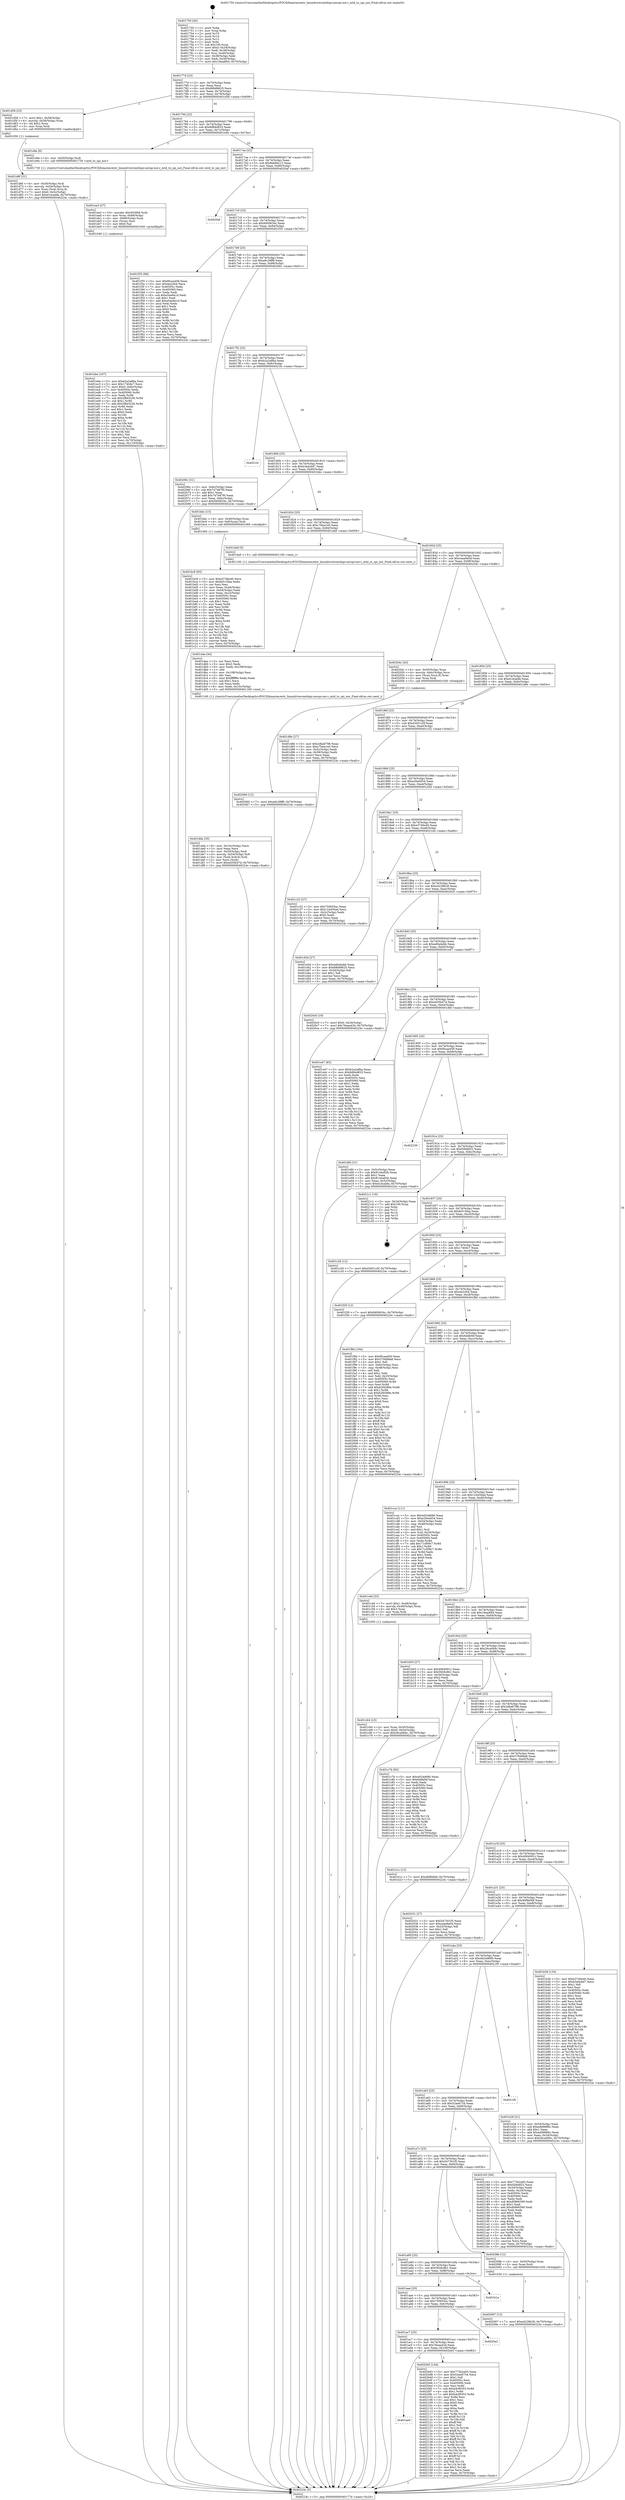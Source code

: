digraph "0x401750" {
  label = "0x401750 (/mnt/c/Users/mathe/Desktop/tcc/POCII/binaries/extr_linuxdriversmtdspi-norspi-nor.c_mtd_to_spi_nor_Final-ollvm.out::main(0))"
  labelloc = "t"
  node[shape=record]

  Entry [label="",width=0.3,height=0.3,shape=circle,fillcolor=black,style=filled]
  "0x40177d" [label="{
     0x40177d [23]\l
     | [instrs]\l
     &nbsp;&nbsp;0x40177d \<+3\>: mov -0x70(%rbp),%eax\l
     &nbsp;&nbsp;0x401780 \<+2\>: mov %eax,%ecx\l
     &nbsp;&nbsp;0x401782 \<+6\>: sub $0x89b88625,%ecx\l
     &nbsp;&nbsp;0x401788 \<+3\>: mov %eax,-0x74(%rbp)\l
     &nbsp;&nbsp;0x40178b \<+3\>: mov %ecx,-0x78(%rbp)\l
     &nbsp;&nbsp;0x40178e \<+6\>: je 0000000000401d58 \<main+0x608\>\l
  }"]
  "0x401d58" [label="{
     0x401d58 [23]\l
     | [instrs]\l
     &nbsp;&nbsp;0x401d58 \<+7\>: movl $0x1,-0x58(%rbp)\l
     &nbsp;&nbsp;0x401d5f \<+4\>: movslq -0x58(%rbp),%rax\l
     &nbsp;&nbsp;0x401d63 \<+4\>: shl $0x2,%rax\l
     &nbsp;&nbsp;0x401d67 \<+3\>: mov %rax,%rdi\l
     &nbsp;&nbsp;0x401d6a \<+5\>: call 0000000000401050 \<malloc@plt\>\l
     | [calls]\l
     &nbsp;&nbsp;0x401050 \{1\} (unknown)\l
  }"]
  "0x401794" [label="{
     0x401794 [22]\l
     | [instrs]\l
     &nbsp;&nbsp;0x401794 \<+5\>: jmp 0000000000401799 \<main+0x49\>\l
     &nbsp;&nbsp;0x401799 \<+3\>: mov -0x74(%rbp),%eax\l
     &nbsp;&nbsp;0x40179c \<+5\>: sub $0x8d84d833,%eax\l
     &nbsp;&nbsp;0x4017a1 \<+3\>: mov %eax,-0x7c(%rbp)\l
     &nbsp;&nbsp;0x4017a4 \<+6\>: je 0000000000401e9a \<main+0x74a\>\l
  }"]
  Exit [label="",width=0.3,height=0.3,shape=circle,fillcolor=black,style=filled,peripheries=2]
  "0x401e9a" [label="{
     0x401e9a [9]\l
     | [instrs]\l
     &nbsp;&nbsp;0x401e9a \<+4\>: mov -0x50(%rbp),%rdi\l
     &nbsp;&nbsp;0x401e9e \<+5\>: call 0000000000401730 \<mtd_to_spi_nor\>\l
     | [calls]\l
     &nbsp;&nbsp;0x401730 \{1\} (/mnt/c/Users/mathe/Desktop/tcc/POCII/binaries/extr_linuxdriversmtdspi-norspi-nor.c_mtd_to_spi_nor_Final-ollvm.out::mtd_to_spi_nor)\l
  }"]
  "0x4017aa" [label="{
     0x4017aa [22]\l
     | [instrs]\l
     &nbsp;&nbsp;0x4017aa \<+5\>: jmp 00000000004017af \<main+0x5f\>\l
     &nbsp;&nbsp;0x4017af \<+3\>: mov -0x74(%rbp),%eax\l
     &nbsp;&nbsp;0x4017b2 \<+5\>: sub $0x8eb8dc13,%eax\l
     &nbsp;&nbsp;0x4017b7 \<+3\>: mov %eax,-0x80(%rbp)\l
     &nbsp;&nbsp;0x4017ba \<+6\>: je 00000000004020af \<main+0x95f\>\l
  }"]
  "0x401ae0" [label="{
     0x401ae0\l
  }", style=dashed]
  "0x4020af" [label="{
     0x4020af\l
  }", style=dashed]
  "0x4017c0" [label="{
     0x4017c0 [25]\l
     | [instrs]\l
     &nbsp;&nbsp;0x4017c0 \<+5\>: jmp 00000000004017c5 \<main+0x75\>\l
     &nbsp;&nbsp;0x4017c5 \<+3\>: mov -0x74(%rbp),%eax\l
     &nbsp;&nbsp;0x4017c8 \<+5\>: sub $0x9400634c,%eax\l
     &nbsp;&nbsp;0x4017cd \<+6\>: mov %eax,-0x84(%rbp)\l
     &nbsp;&nbsp;0x4017d3 \<+6\>: je 0000000000401f35 \<main+0x7e5\>\l
  }"]
  "0x4020d3" [label="{
     0x4020d3 [144]\l
     | [instrs]\l
     &nbsp;&nbsp;0x4020d3 \<+5\>: mov $0x773b2a93,%eax\l
     &nbsp;&nbsp;0x4020d8 \<+5\>: mov $0x52ae6734,%ecx\l
     &nbsp;&nbsp;0x4020dd \<+2\>: mov $0x1,%dl\l
     &nbsp;&nbsp;0x4020df \<+7\>: mov 0x40505c,%esi\l
     &nbsp;&nbsp;0x4020e6 \<+7\>: mov 0x405060,%edi\l
     &nbsp;&nbsp;0x4020ed \<+3\>: mov %esi,%r8d\l
     &nbsp;&nbsp;0x4020f0 \<+7\>: sub $0xb4cf9303,%r8d\l
     &nbsp;&nbsp;0x4020f7 \<+4\>: sub $0x1,%r8d\l
     &nbsp;&nbsp;0x4020fb \<+7\>: add $0xb4cf9303,%r8d\l
     &nbsp;&nbsp;0x402102 \<+4\>: imul %r8d,%esi\l
     &nbsp;&nbsp;0x402106 \<+3\>: and $0x1,%esi\l
     &nbsp;&nbsp;0x402109 \<+3\>: cmp $0x0,%esi\l
     &nbsp;&nbsp;0x40210c \<+4\>: sete %r9b\l
     &nbsp;&nbsp;0x402110 \<+3\>: cmp $0xa,%edi\l
     &nbsp;&nbsp;0x402113 \<+4\>: setl %r10b\l
     &nbsp;&nbsp;0x402117 \<+3\>: mov %r9b,%r11b\l
     &nbsp;&nbsp;0x40211a \<+4\>: xor $0xff,%r11b\l
     &nbsp;&nbsp;0x40211e \<+3\>: mov %r10b,%bl\l
     &nbsp;&nbsp;0x402121 \<+3\>: xor $0xff,%bl\l
     &nbsp;&nbsp;0x402124 \<+3\>: xor $0x1,%dl\l
     &nbsp;&nbsp;0x402127 \<+3\>: mov %r11b,%r14b\l
     &nbsp;&nbsp;0x40212a \<+4\>: and $0xff,%r14b\l
     &nbsp;&nbsp;0x40212e \<+3\>: and %dl,%r9b\l
     &nbsp;&nbsp;0x402131 \<+3\>: mov %bl,%r15b\l
     &nbsp;&nbsp;0x402134 \<+4\>: and $0xff,%r15b\l
     &nbsp;&nbsp;0x402138 \<+3\>: and %dl,%r10b\l
     &nbsp;&nbsp;0x40213b \<+3\>: or %r9b,%r14b\l
     &nbsp;&nbsp;0x40213e \<+3\>: or %r10b,%r15b\l
     &nbsp;&nbsp;0x402141 \<+3\>: xor %r15b,%r14b\l
     &nbsp;&nbsp;0x402144 \<+3\>: or %bl,%r11b\l
     &nbsp;&nbsp;0x402147 \<+4\>: xor $0xff,%r11b\l
     &nbsp;&nbsp;0x40214b \<+3\>: or $0x1,%dl\l
     &nbsp;&nbsp;0x40214e \<+3\>: and %dl,%r11b\l
     &nbsp;&nbsp;0x402151 \<+3\>: or %r11b,%r14b\l
     &nbsp;&nbsp;0x402154 \<+4\>: test $0x1,%r14b\l
     &nbsp;&nbsp;0x402158 \<+3\>: cmovne %ecx,%eax\l
     &nbsp;&nbsp;0x40215b \<+3\>: mov %eax,-0x70(%rbp)\l
     &nbsp;&nbsp;0x40215e \<+5\>: jmp 000000000040224c \<main+0xafc\>\l
  }"]
  "0x401f35" [label="{
     0x401f35 [88]\l
     | [instrs]\l
     &nbsp;&nbsp;0x401f35 \<+5\>: mov $0xf0caa459,%eax\l
     &nbsp;&nbsp;0x401f3a \<+5\>: mov $0x4e2cfcb,%ecx\l
     &nbsp;&nbsp;0x401f3f \<+7\>: mov 0x40505c,%edx\l
     &nbsp;&nbsp;0x401f46 \<+7\>: mov 0x405060,%esi\l
     &nbsp;&nbsp;0x401f4d \<+2\>: mov %edx,%edi\l
     &nbsp;&nbsp;0x401f4f \<+6\>: sub $0xe5ae9a1d,%edi\l
     &nbsp;&nbsp;0x401f55 \<+3\>: sub $0x1,%edi\l
     &nbsp;&nbsp;0x401f58 \<+6\>: add $0xe5ae9a1d,%edi\l
     &nbsp;&nbsp;0x401f5e \<+3\>: imul %edi,%edx\l
     &nbsp;&nbsp;0x401f61 \<+3\>: and $0x1,%edx\l
     &nbsp;&nbsp;0x401f64 \<+3\>: cmp $0x0,%edx\l
     &nbsp;&nbsp;0x401f67 \<+4\>: sete %r8b\l
     &nbsp;&nbsp;0x401f6b \<+3\>: cmp $0xa,%esi\l
     &nbsp;&nbsp;0x401f6e \<+4\>: setl %r9b\l
     &nbsp;&nbsp;0x401f72 \<+3\>: mov %r8b,%r10b\l
     &nbsp;&nbsp;0x401f75 \<+3\>: and %r9b,%r10b\l
     &nbsp;&nbsp;0x401f78 \<+3\>: xor %r9b,%r8b\l
     &nbsp;&nbsp;0x401f7b \<+3\>: or %r8b,%r10b\l
     &nbsp;&nbsp;0x401f7e \<+4\>: test $0x1,%r10b\l
     &nbsp;&nbsp;0x401f82 \<+3\>: cmovne %ecx,%eax\l
     &nbsp;&nbsp;0x401f85 \<+3\>: mov %eax,-0x70(%rbp)\l
     &nbsp;&nbsp;0x401f88 \<+5\>: jmp 000000000040224c \<main+0xafc\>\l
  }"]
  "0x4017d9" [label="{
     0x4017d9 [25]\l
     | [instrs]\l
     &nbsp;&nbsp;0x4017d9 \<+5\>: jmp 00000000004017de \<main+0x8e\>\l
     &nbsp;&nbsp;0x4017de \<+3\>: mov -0x74(%rbp),%eax\l
     &nbsp;&nbsp;0x4017e1 \<+5\>: sub $0xa9c28ff9,%eax\l
     &nbsp;&nbsp;0x4017e6 \<+6\>: mov %eax,-0x88(%rbp)\l
     &nbsp;&nbsp;0x4017ec \<+6\>: je 000000000040206c \<main+0x91c\>\l
  }"]
  "0x401ac7" [label="{
     0x401ac7 [25]\l
     | [instrs]\l
     &nbsp;&nbsp;0x401ac7 \<+5\>: jmp 0000000000401acc \<main+0x37c\>\l
     &nbsp;&nbsp;0x401acc \<+3\>: mov -0x74(%rbp),%eax\l
     &nbsp;&nbsp;0x401acf \<+5\>: sub $0x76aaa434,%eax\l
     &nbsp;&nbsp;0x401ad4 \<+6\>: mov %eax,-0x100(%rbp)\l
     &nbsp;&nbsp;0x401ada \<+6\>: je 00000000004020d3 \<main+0x983\>\l
  }"]
  "0x40206c" [label="{
     0x40206c [31]\l
     | [instrs]\l
     &nbsp;&nbsp;0x40206c \<+3\>: mov -0x6c(%rbp),%eax\l
     &nbsp;&nbsp;0x40206f \<+5\>: sub $0x747487f0,%eax\l
     &nbsp;&nbsp;0x402074 \<+3\>: add $0x1,%eax\l
     &nbsp;&nbsp;0x402077 \<+5\>: add $0x747487f0,%eax\l
     &nbsp;&nbsp;0x40207c \<+3\>: mov %eax,-0x6c(%rbp)\l
     &nbsp;&nbsp;0x40207f \<+7\>: movl $0x9400634c,-0x70(%rbp)\l
     &nbsp;&nbsp;0x402086 \<+5\>: jmp 000000000040224c \<main+0xafc\>\l
  }"]
  "0x4017f2" [label="{
     0x4017f2 [25]\l
     | [instrs]\l
     &nbsp;&nbsp;0x4017f2 \<+5\>: jmp 00000000004017f7 \<main+0xa7\>\l
     &nbsp;&nbsp;0x4017f7 \<+3\>: mov -0x74(%rbp),%eax\l
     &nbsp;&nbsp;0x4017fa \<+5\>: sub $0xb2a2a8ba,%eax\l
     &nbsp;&nbsp;0x4017ff \<+6\>: mov %eax,-0x8c(%rbp)\l
     &nbsp;&nbsp;0x401805 \<+6\>: je 00000000004021fc \<main+0xaac\>\l
  }"]
  "0x4020a3" [label="{
     0x4020a3\l
  }", style=dashed]
  "0x4021fc" [label="{
     0x4021fc\l
  }", style=dashed]
  "0x40180b" [label="{
     0x40180b [25]\l
     | [instrs]\l
     &nbsp;&nbsp;0x40180b \<+5\>: jmp 0000000000401810 \<main+0xc0\>\l
     &nbsp;&nbsp;0x401810 \<+3\>: mov -0x74(%rbp),%eax\l
     &nbsp;&nbsp;0x401813 \<+5\>: sub $0xb3adcbd7,%eax\l
     &nbsp;&nbsp;0x401818 \<+6\>: mov %eax,-0x90(%rbp)\l
     &nbsp;&nbsp;0x40181e \<+6\>: je 0000000000401bbc \<main+0x46c\>\l
  }"]
  "0x401aae" [label="{
     0x401aae [25]\l
     | [instrs]\l
     &nbsp;&nbsp;0x401aae \<+5\>: jmp 0000000000401ab3 \<main+0x363\>\l
     &nbsp;&nbsp;0x401ab3 \<+3\>: mov -0x74(%rbp),%eax\l
     &nbsp;&nbsp;0x401ab6 \<+5\>: sub $0x750655ac,%eax\l
     &nbsp;&nbsp;0x401abb \<+6\>: mov %eax,-0xfc(%rbp)\l
     &nbsp;&nbsp;0x401ac1 \<+6\>: je 00000000004020a3 \<main+0x953\>\l
  }"]
  "0x401bbc" [label="{
     0x401bbc [13]\l
     | [instrs]\l
     &nbsp;&nbsp;0x401bbc \<+4\>: mov -0x40(%rbp),%rax\l
     &nbsp;&nbsp;0x401bc0 \<+4\>: mov 0x8(%rax),%rdi\l
     &nbsp;&nbsp;0x401bc4 \<+5\>: call 0000000000401060 \<atoi@plt\>\l
     | [calls]\l
     &nbsp;&nbsp;0x401060 \{1\} (unknown)\l
  }"]
  "0x401824" [label="{
     0x401824 [25]\l
     | [instrs]\l
     &nbsp;&nbsp;0x401824 \<+5\>: jmp 0000000000401829 \<main+0xd9\>\l
     &nbsp;&nbsp;0x401829 \<+3\>: mov -0x74(%rbp),%eax\l
     &nbsp;&nbsp;0x40182c \<+5\>: sub $0xc7bba1e0,%eax\l
     &nbsp;&nbsp;0x401831 \<+6\>: mov %eax,-0x94(%rbp)\l
     &nbsp;&nbsp;0x401837 \<+6\>: je 0000000000401da9 \<main+0x659\>\l
  }"]
  "0x401b1e" [label="{
     0x401b1e\l
  }", style=dashed]
  "0x401da9" [label="{
     0x401da9 [5]\l
     | [instrs]\l
     &nbsp;&nbsp;0x401da9 \<+5\>: call 0000000000401160 \<next_i\>\l
     | [calls]\l
     &nbsp;&nbsp;0x401160 \{1\} (/mnt/c/Users/mathe/Desktop/tcc/POCII/binaries/extr_linuxdriversmtdspi-norspi-nor.c_mtd_to_spi_nor_Final-ollvm.out::next_i)\l
  }"]
  "0x40183d" [label="{
     0x40183d [25]\l
     | [instrs]\l
     &nbsp;&nbsp;0x40183d \<+5\>: jmp 0000000000401842 \<main+0xf2\>\l
     &nbsp;&nbsp;0x401842 \<+3\>: mov -0x74(%rbp),%eax\l
     &nbsp;&nbsp;0x401845 \<+5\>: sub $0xceaa9a0d,%eax\l
     &nbsp;&nbsp;0x40184a \<+6\>: mov %eax,-0x98(%rbp)\l
     &nbsp;&nbsp;0x401850 \<+6\>: je 000000000040204c \<main+0x8fc\>\l
  }"]
  "0x402097" [label="{
     0x402097 [12]\l
     | [instrs]\l
     &nbsp;&nbsp;0x402097 \<+7\>: movl $0xe4228b28,-0x70(%rbp)\l
     &nbsp;&nbsp;0x40209e \<+5\>: jmp 000000000040224c \<main+0xafc\>\l
  }"]
  "0x40204c" [label="{
     0x40204c [20]\l
     | [instrs]\l
     &nbsp;&nbsp;0x40204c \<+4\>: mov -0x50(%rbp),%rax\l
     &nbsp;&nbsp;0x402050 \<+4\>: movslq -0x6c(%rbp),%rcx\l
     &nbsp;&nbsp;0x402054 \<+4\>: mov (%rax,%rcx,8),%rax\l
     &nbsp;&nbsp;0x402058 \<+3\>: mov %rax,%rdi\l
     &nbsp;&nbsp;0x40205b \<+5\>: call 0000000000401030 \<free@plt\>\l
     | [calls]\l
     &nbsp;&nbsp;0x401030 \{1\} (unknown)\l
  }"]
  "0x401856" [label="{
     0x401856 [25]\l
     | [instrs]\l
     &nbsp;&nbsp;0x401856 \<+5\>: jmp 000000000040185b \<main+0x10b\>\l
     &nbsp;&nbsp;0x40185b \<+3\>: mov -0x74(%rbp),%eax\l
     &nbsp;&nbsp;0x40185e \<+5\>: sub $0xd1dcabfa,%eax\l
     &nbsp;&nbsp;0x401863 \<+6\>: mov %eax,-0x9c(%rbp)\l
     &nbsp;&nbsp;0x401869 \<+6\>: je 0000000000401d8e \<main+0x63e\>\l
  }"]
  "0x401a95" [label="{
     0x401a95 [25]\l
     | [instrs]\l
     &nbsp;&nbsp;0x401a95 \<+5\>: jmp 0000000000401a9a \<main+0x34a\>\l
     &nbsp;&nbsp;0x401a9a \<+3\>: mov -0x74(%rbp),%eax\l
     &nbsp;&nbsp;0x401a9d \<+5\>: sub $0x5928c8b1,%eax\l
     &nbsp;&nbsp;0x401aa2 \<+6\>: mov %eax,-0xf8(%rbp)\l
     &nbsp;&nbsp;0x401aa8 \<+6\>: je 0000000000401b1e \<main+0x3ce\>\l
  }"]
  "0x401d8e" [label="{
     0x401d8e [27]\l
     | [instrs]\l
     &nbsp;&nbsp;0x401d8e \<+5\>: mov $0x2dba6786,%eax\l
     &nbsp;&nbsp;0x401d93 \<+5\>: mov $0xc7bba1e0,%ecx\l
     &nbsp;&nbsp;0x401d98 \<+3\>: mov -0x5c(%rbp),%edx\l
     &nbsp;&nbsp;0x401d9b \<+3\>: cmp -0x58(%rbp),%edx\l
     &nbsp;&nbsp;0x401d9e \<+3\>: cmovl %ecx,%eax\l
     &nbsp;&nbsp;0x401da1 \<+3\>: mov %eax,-0x70(%rbp)\l
     &nbsp;&nbsp;0x401da4 \<+5\>: jmp 000000000040224c \<main+0xafc\>\l
  }"]
  "0x40186f" [label="{
     0x40186f [25]\l
     | [instrs]\l
     &nbsp;&nbsp;0x40186f \<+5\>: jmp 0000000000401874 \<main+0x124\>\l
     &nbsp;&nbsp;0x401874 \<+3\>: mov -0x74(%rbp),%eax\l
     &nbsp;&nbsp;0x401877 \<+5\>: sub $0xd3d51c5f,%eax\l
     &nbsp;&nbsp;0x40187c \<+6\>: mov %eax,-0xa0(%rbp)\l
     &nbsp;&nbsp;0x401882 \<+6\>: je 0000000000401c32 \<main+0x4e2\>\l
  }"]
  "0x40208b" [label="{
     0x40208b [12]\l
     | [instrs]\l
     &nbsp;&nbsp;0x40208b \<+4\>: mov -0x50(%rbp),%rax\l
     &nbsp;&nbsp;0x40208f \<+3\>: mov %rax,%rdi\l
     &nbsp;&nbsp;0x402092 \<+5\>: call 0000000000401030 \<free@plt\>\l
     | [calls]\l
     &nbsp;&nbsp;0x401030 \{1\} (unknown)\l
  }"]
  "0x401c32" [label="{
     0x401c32 [27]\l
     | [instrs]\l
     &nbsp;&nbsp;0x401c32 \<+5\>: mov $0x750655ac,%eax\l
     &nbsp;&nbsp;0x401c37 \<+5\>: mov $0x124450ad,%ecx\l
     &nbsp;&nbsp;0x401c3c \<+3\>: mov -0x2c(%rbp),%edx\l
     &nbsp;&nbsp;0x401c3f \<+3\>: cmp $0x0,%edx\l
     &nbsp;&nbsp;0x401c42 \<+3\>: cmove %ecx,%eax\l
     &nbsp;&nbsp;0x401c45 \<+3\>: mov %eax,-0x70(%rbp)\l
     &nbsp;&nbsp;0x401c48 \<+5\>: jmp 000000000040224c \<main+0xafc\>\l
  }"]
  "0x401888" [label="{
     0x401888 [25]\l
     | [instrs]\l
     &nbsp;&nbsp;0x401888 \<+5\>: jmp 000000000040188d \<main+0x13d\>\l
     &nbsp;&nbsp;0x40188d \<+3\>: mov -0x74(%rbp),%eax\l
     &nbsp;&nbsp;0x401890 \<+5\>: sub $0xe26ed454,%eax\l
     &nbsp;&nbsp;0x401895 \<+6\>: mov %eax,-0xa4(%rbp)\l
     &nbsp;&nbsp;0x40189b \<+6\>: je 0000000000401d3d \<main+0x5ed\>\l
  }"]
  "0x401a7c" [label="{
     0x401a7c [25]\l
     | [instrs]\l
     &nbsp;&nbsp;0x401a7c \<+5\>: jmp 0000000000401a81 \<main+0x331\>\l
     &nbsp;&nbsp;0x401a81 \<+3\>: mov -0x74(%rbp),%eax\l
     &nbsp;&nbsp;0x401a84 \<+5\>: sub $0x547301f5,%eax\l
     &nbsp;&nbsp;0x401a89 \<+6\>: mov %eax,-0xf4(%rbp)\l
     &nbsp;&nbsp;0x401a8f \<+6\>: je 000000000040208b \<main+0x93b\>\l
  }"]
  "0x401d3d" [label="{
     0x401d3d [27]\l
     | [instrs]\l
     &nbsp;&nbsp;0x401d3d \<+5\>: mov $0xed0a4ebb,%eax\l
     &nbsp;&nbsp;0x401d42 \<+5\>: mov $0x89b88625,%ecx\l
     &nbsp;&nbsp;0x401d47 \<+3\>: mov -0x26(%rbp),%dl\l
     &nbsp;&nbsp;0x401d4a \<+3\>: test $0x1,%dl\l
     &nbsp;&nbsp;0x401d4d \<+3\>: cmovne %ecx,%eax\l
     &nbsp;&nbsp;0x401d50 \<+3\>: mov %eax,-0x70(%rbp)\l
     &nbsp;&nbsp;0x401d53 \<+5\>: jmp 000000000040224c \<main+0xafc\>\l
  }"]
  "0x4018a1" [label="{
     0x4018a1 [25]\l
     | [instrs]\l
     &nbsp;&nbsp;0x4018a1 \<+5\>: jmp 00000000004018a6 \<main+0x156\>\l
     &nbsp;&nbsp;0x4018a6 \<+3\>: mov -0x74(%rbp),%eax\l
     &nbsp;&nbsp;0x4018a9 \<+5\>: sub $0xe3746e40,%eax\l
     &nbsp;&nbsp;0x4018ae \<+6\>: mov %eax,-0xa8(%rbp)\l
     &nbsp;&nbsp;0x4018b4 \<+6\>: je 00000000004021d4 \<main+0xa84\>\l
  }"]
  "0x402163" [label="{
     0x402163 [94]\l
     | [instrs]\l
     &nbsp;&nbsp;0x402163 \<+5\>: mov $0x773b2a93,%eax\l
     &nbsp;&nbsp;0x402168 \<+5\>: mov $0xf2fdd822,%ecx\l
     &nbsp;&nbsp;0x40216d \<+3\>: mov -0x34(%rbp),%edx\l
     &nbsp;&nbsp;0x402170 \<+3\>: mov %edx,-0x24(%rbp)\l
     &nbsp;&nbsp;0x402173 \<+7\>: mov 0x40505c,%edx\l
     &nbsp;&nbsp;0x40217a \<+7\>: mov 0x405060,%esi\l
     &nbsp;&nbsp;0x402181 \<+2\>: mov %edx,%edi\l
     &nbsp;&nbsp;0x402183 \<+6\>: sub $0xd0866399,%edi\l
     &nbsp;&nbsp;0x402189 \<+3\>: sub $0x1,%edi\l
     &nbsp;&nbsp;0x40218c \<+6\>: add $0xd0866399,%edi\l
     &nbsp;&nbsp;0x402192 \<+3\>: imul %edi,%edx\l
     &nbsp;&nbsp;0x402195 \<+3\>: and $0x1,%edx\l
     &nbsp;&nbsp;0x402198 \<+3\>: cmp $0x0,%edx\l
     &nbsp;&nbsp;0x40219b \<+4\>: sete %r8b\l
     &nbsp;&nbsp;0x40219f \<+3\>: cmp $0xa,%esi\l
     &nbsp;&nbsp;0x4021a2 \<+4\>: setl %r9b\l
     &nbsp;&nbsp;0x4021a6 \<+3\>: mov %r8b,%r10b\l
     &nbsp;&nbsp;0x4021a9 \<+3\>: and %r9b,%r10b\l
     &nbsp;&nbsp;0x4021ac \<+3\>: xor %r9b,%r8b\l
     &nbsp;&nbsp;0x4021af \<+3\>: or %r8b,%r10b\l
     &nbsp;&nbsp;0x4021b2 \<+4\>: test $0x1,%r10b\l
     &nbsp;&nbsp;0x4021b6 \<+3\>: cmovne %ecx,%eax\l
     &nbsp;&nbsp;0x4021b9 \<+3\>: mov %eax,-0x70(%rbp)\l
     &nbsp;&nbsp;0x4021bc \<+5\>: jmp 000000000040224c \<main+0xafc\>\l
  }"]
  "0x4021d4" [label="{
     0x4021d4\l
  }", style=dashed]
  "0x4018ba" [label="{
     0x4018ba [25]\l
     | [instrs]\l
     &nbsp;&nbsp;0x4018ba \<+5\>: jmp 00000000004018bf \<main+0x16f\>\l
     &nbsp;&nbsp;0x4018bf \<+3\>: mov -0x74(%rbp),%eax\l
     &nbsp;&nbsp;0x4018c2 \<+5\>: sub $0xe4228b28,%eax\l
     &nbsp;&nbsp;0x4018c7 \<+6\>: mov %eax,-0xac(%rbp)\l
     &nbsp;&nbsp;0x4018cd \<+6\>: je 00000000004020c0 \<main+0x970\>\l
  }"]
  "0x401a63" [label="{
     0x401a63 [25]\l
     | [instrs]\l
     &nbsp;&nbsp;0x401a63 \<+5\>: jmp 0000000000401a68 \<main+0x318\>\l
     &nbsp;&nbsp;0x401a68 \<+3\>: mov -0x74(%rbp),%eax\l
     &nbsp;&nbsp;0x401a6b \<+5\>: sub $0x52ae6734,%eax\l
     &nbsp;&nbsp;0x401a70 \<+6\>: mov %eax,-0xf0(%rbp)\l
     &nbsp;&nbsp;0x401a76 \<+6\>: je 0000000000402163 \<main+0xa13\>\l
  }"]
  "0x4020c0" [label="{
     0x4020c0 [19]\l
     | [instrs]\l
     &nbsp;&nbsp;0x4020c0 \<+7\>: movl $0x0,-0x34(%rbp)\l
     &nbsp;&nbsp;0x4020c7 \<+7\>: movl $0x76aaa434,-0x70(%rbp)\l
     &nbsp;&nbsp;0x4020ce \<+5\>: jmp 000000000040224c \<main+0xafc\>\l
  }"]
  "0x4018d3" [label="{
     0x4018d3 [25]\l
     | [instrs]\l
     &nbsp;&nbsp;0x4018d3 \<+5\>: jmp 00000000004018d8 \<main+0x188\>\l
     &nbsp;&nbsp;0x4018d8 \<+3\>: mov -0x74(%rbp),%eax\l
     &nbsp;&nbsp;0x4018db \<+5\>: sub $0xed0a4ebb,%eax\l
     &nbsp;&nbsp;0x4018e0 \<+6\>: mov %eax,-0xb0(%rbp)\l
     &nbsp;&nbsp;0x4018e6 \<+6\>: je 0000000000401e47 \<main+0x6f7\>\l
  }"]
  "0x4021f0" [label="{
     0x4021f0\l
  }", style=dashed]
  "0x401e47" [label="{
     0x401e47 [83]\l
     | [instrs]\l
     &nbsp;&nbsp;0x401e47 \<+5\>: mov $0xb2a2a8ba,%eax\l
     &nbsp;&nbsp;0x401e4c \<+5\>: mov $0x8d84d833,%ecx\l
     &nbsp;&nbsp;0x401e51 \<+2\>: xor %edx,%edx\l
     &nbsp;&nbsp;0x401e53 \<+7\>: mov 0x40505c,%esi\l
     &nbsp;&nbsp;0x401e5a \<+7\>: mov 0x405060,%edi\l
     &nbsp;&nbsp;0x401e61 \<+3\>: sub $0x1,%edx\l
     &nbsp;&nbsp;0x401e64 \<+3\>: mov %esi,%r8d\l
     &nbsp;&nbsp;0x401e67 \<+3\>: add %edx,%r8d\l
     &nbsp;&nbsp;0x401e6a \<+4\>: imul %r8d,%esi\l
     &nbsp;&nbsp;0x401e6e \<+3\>: and $0x1,%esi\l
     &nbsp;&nbsp;0x401e71 \<+3\>: cmp $0x0,%esi\l
     &nbsp;&nbsp;0x401e74 \<+4\>: sete %r9b\l
     &nbsp;&nbsp;0x401e78 \<+3\>: cmp $0xa,%edi\l
     &nbsp;&nbsp;0x401e7b \<+4\>: setl %r10b\l
     &nbsp;&nbsp;0x401e7f \<+3\>: mov %r9b,%r11b\l
     &nbsp;&nbsp;0x401e82 \<+3\>: and %r10b,%r11b\l
     &nbsp;&nbsp;0x401e85 \<+3\>: xor %r10b,%r9b\l
     &nbsp;&nbsp;0x401e88 \<+3\>: or %r9b,%r11b\l
     &nbsp;&nbsp;0x401e8b \<+4\>: test $0x1,%r11b\l
     &nbsp;&nbsp;0x401e8f \<+3\>: cmovne %ecx,%eax\l
     &nbsp;&nbsp;0x401e92 \<+3\>: mov %eax,-0x70(%rbp)\l
     &nbsp;&nbsp;0x401e95 \<+5\>: jmp 000000000040224c \<main+0xafc\>\l
  }"]
  "0x4018ec" [label="{
     0x4018ec [25]\l
     | [instrs]\l
     &nbsp;&nbsp;0x4018ec \<+5\>: jmp 00000000004018f1 \<main+0x1a1\>\l
     &nbsp;&nbsp;0x4018f1 \<+3\>: mov -0x74(%rbp),%eax\l
     &nbsp;&nbsp;0x4018f4 \<+5\>: sub $0xed35b47d,%eax\l
     &nbsp;&nbsp;0x4018f9 \<+6\>: mov %eax,-0xb4(%rbp)\l
     &nbsp;&nbsp;0x4018ff \<+6\>: je 0000000000401dfd \<main+0x6ad\>\l
  }"]
  "0x402060" [label="{
     0x402060 [12]\l
     | [instrs]\l
     &nbsp;&nbsp;0x402060 \<+7\>: movl $0xa9c28ff9,-0x70(%rbp)\l
     &nbsp;&nbsp;0x402067 \<+5\>: jmp 000000000040224c \<main+0xafc\>\l
  }"]
  "0x401dfd" [label="{
     0x401dfd [31]\l
     | [instrs]\l
     &nbsp;&nbsp;0x401dfd \<+3\>: mov -0x5c(%rbp),%eax\l
     &nbsp;&nbsp;0x401e00 \<+5\>: sub $0x8144a92b,%eax\l
     &nbsp;&nbsp;0x401e05 \<+3\>: add $0x1,%eax\l
     &nbsp;&nbsp;0x401e08 \<+5\>: add $0x8144a92b,%eax\l
     &nbsp;&nbsp;0x401e0d \<+3\>: mov %eax,-0x5c(%rbp)\l
     &nbsp;&nbsp;0x401e10 \<+7\>: movl $0xd1dcabfa,-0x70(%rbp)\l
     &nbsp;&nbsp;0x401e17 \<+5\>: jmp 000000000040224c \<main+0xafc\>\l
  }"]
  "0x401905" [label="{
     0x401905 [25]\l
     | [instrs]\l
     &nbsp;&nbsp;0x401905 \<+5\>: jmp 000000000040190a \<main+0x1ba\>\l
     &nbsp;&nbsp;0x40190a \<+3\>: mov -0x74(%rbp),%eax\l
     &nbsp;&nbsp;0x40190d \<+5\>: sub $0xf0caa459,%eax\l
     &nbsp;&nbsp;0x401912 \<+6\>: mov %eax,-0xb8(%rbp)\l
     &nbsp;&nbsp;0x401918 \<+6\>: je 0000000000402239 \<main+0xae9\>\l
  }"]
  "0x401ebe" [label="{
     0x401ebe [107]\l
     | [instrs]\l
     &nbsp;&nbsp;0x401ebe \<+5\>: mov $0xb2a2a8ba,%esi\l
     &nbsp;&nbsp;0x401ec3 \<+5\>: mov $0x1740dc7,%ecx\l
     &nbsp;&nbsp;0x401ec8 \<+7\>: movl $0x0,-0x6c(%rbp)\l
     &nbsp;&nbsp;0x401ecf \<+7\>: mov 0x40505c,%edx\l
     &nbsp;&nbsp;0x401ed6 \<+8\>: mov 0x405060,%r8d\l
     &nbsp;&nbsp;0x401ede \<+3\>: mov %edx,%r9d\l
     &nbsp;&nbsp;0x401ee1 \<+7\>: sub $0x2f8d3236,%r9d\l
     &nbsp;&nbsp;0x401ee8 \<+4\>: sub $0x1,%r9d\l
     &nbsp;&nbsp;0x401eec \<+7\>: add $0x2f8d3236,%r9d\l
     &nbsp;&nbsp;0x401ef3 \<+4\>: imul %r9d,%edx\l
     &nbsp;&nbsp;0x401ef7 \<+3\>: and $0x1,%edx\l
     &nbsp;&nbsp;0x401efa \<+3\>: cmp $0x0,%edx\l
     &nbsp;&nbsp;0x401efd \<+4\>: sete %r10b\l
     &nbsp;&nbsp;0x401f01 \<+4\>: cmp $0xa,%r8d\l
     &nbsp;&nbsp;0x401f05 \<+4\>: setl %r11b\l
     &nbsp;&nbsp;0x401f09 \<+3\>: mov %r10b,%bl\l
     &nbsp;&nbsp;0x401f0c \<+3\>: and %r11b,%bl\l
     &nbsp;&nbsp;0x401f0f \<+3\>: xor %r11b,%r10b\l
     &nbsp;&nbsp;0x401f12 \<+3\>: or %r10b,%bl\l
     &nbsp;&nbsp;0x401f15 \<+3\>: test $0x1,%bl\l
     &nbsp;&nbsp;0x401f18 \<+3\>: cmovne %ecx,%esi\l
     &nbsp;&nbsp;0x401f1b \<+3\>: mov %esi,-0x70(%rbp)\l
     &nbsp;&nbsp;0x401f1e \<+6\>: mov %eax,-0x110(%rbp)\l
     &nbsp;&nbsp;0x401f24 \<+5\>: jmp 000000000040224c \<main+0xafc\>\l
  }"]
  "0x402239" [label="{
     0x402239\l
  }", style=dashed]
  "0x40191e" [label="{
     0x40191e [25]\l
     | [instrs]\l
     &nbsp;&nbsp;0x40191e \<+5\>: jmp 0000000000401923 \<main+0x1d3\>\l
     &nbsp;&nbsp;0x401923 \<+3\>: mov -0x74(%rbp),%eax\l
     &nbsp;&nbsp;0x401926 \<+5\>: sub $0xf2fdd822,%eax\l
     &nbsp;&nbsp;0x40192b \<+6\>: mov %eax,-0xbc(%rbp)\l
     &nbsp;&nbsp;0x401931 \<+6\>: je 00000000004021c1 \<main+0xa71\>\l
  }"]
  "0x401ea3" [label="{
     0x401ea3 [27]\l
     | [instrs]\l
     &nbsp;&nbsp;0x401ea3 \<+10\>: movabs $0x4030b6,%rdi\l
     &nbsp;&nbsp;0x401ead \<+4\>: mov %rax,-0x68(%rbp)\l
     &nbsp;&nbsp;0x401eb1 \<+4\>: mov -0x68(%rbp),%rax\l
     &nbsp;&nbsp;0x401eb5 \<+2\>: mov (%rax),%esi\l
     &nbsp;&nbsp;0x401eb7 \<+2\>: mov $0x0,%al\l
     &nbsp;&nbsp;0x401eb9 \<+5\>: call 0000000000401040 \<printf@plt\>\l
     | [calls]\l
     &nbsp;&nbsp;0x401040 \{1\} (unknown)\l
  }"]
  "0x4021c1" [label="{
     0x4021c1 [19]\l
     | [instrs]\l
     &nbsp;&nbsp;0x4021c1 \<+3\>: mov -0x24(%rbp),%eax\l
     &nbsp;&nbsp;0x4021c4 \<+7\>: add $0x100,%rsp\l
     &nbsp;&nbsp;0x4021cb \<+1\>: pop %rbx\l
     &nbsp;&nbsp;0x4021cc \<+2\>: pop %r12\l
     &nbsp;&nbsp;0x4021ce \<+2\>: pop %r14\l
     &nbsp;&nbsp;0x4021d0 \<+2\>: pop %r15\l
     &nbsp;&nbsp;0x4021d2 \<+1\>: pop %rbp\l
     &nbsp;&nbsp;0x4021d3 \<+1\>: ret\l
  }"]
  "0x401937" [label="{
     0x401937 [25]\l
     | [instrs]\l
     &nbsp;&nbsp;0x401937 \<+5\>: jmp 000000000040193c \<main+0x1ec\>\l
     &nbsp;&nbsp;0x40193c \<+3\>: mov -0x74(%rbp),%eax\l
     &nbsp;&nbsp;0x40193f \<+5\>: sub $0xfe515faa,%eax\l
     &nbsp;&nbsp;0x401944 \<+6\>: mov %eax,-0xc0(%rbp)\l
     &nbsp;&nbsp;0x40194a \<+6\>: je 0000000000401c26 \<main+0x4d6\>\l
  }"]
  "0x401a4a" [label="{
     0x401a4a [25]\l
     | [instrs]\l
     &nbsp;&nbsp;0x401a4a \<+5\>: jmp 0000000000401a4f \<main+0x2ff\>\l
     &nbsp;&nbsp;0x401a4f \<+3\>: mov -0x74(%rbp),%eax\l
     &nbsp;&nbsp;0x401a52 \<+5\>: sub $0x4d24d680,%eax\l
     &nbsp;&nbsp;0x401a57 \<+6\>: mov %eax,-0xec(%rbp)\l
     &nbsp;&nbsp;0x401a5d \<+6\>: je 00000000004021f0 \<main+0xaa0\>\l
  }"]
  "0x401c26" [label="{
     0x401c26 [12]\l
     | [instrs]\l
     &nbsp;&nbsp;0x401c26 \<+7\>: movl $0xd3d51c5f,-0x70(%rbp)\l
     &nbsp;&nbsp;0x401c2d \<+5\>: jmp 000000000040224c \<main+0xafc\>\l
  }"]
  "0x401950" [label="{
     0x401950 [25]\l
     | [instrs]\l
     &nbsp;&nbsp;0x401950 \<+5\>: jmp 0000000000401955 \<main+0x205\>\l
     &nbsp;&nbsp;0x401955 \<+3\>: mov -0x74(%rbp),%eax\l
     &nbsp;&nbsp;0x401958 \<+5\>: sub $0x1740dc7,%eax\l
     &nbsp;&nbsp;0x40195d \<+6\>: mov %eax,-0xc4(%rbp)\l
     &nbsp;&nbsp;0x401963 \<+6\>: je 0000000000401f29 \<main+0x7d9\>\l
  }"]
  "0x401e28" [label="{
     0x401e28 [31]\l
     | [instrs]\l
     &nbsp;&nbsp;0x401e28 \<+3\>: mov -0x54(%rbp),%eax\l
     &nbsp;&nbsp;0x401e2b \<+5\>: sub $0xedd9686c,%eax\l
     &nbsp;&nbsp;0x401e30 \<+3\>: add $0x1,%eax\l
     &nbsp;&nbsp;0x401e33 \<+5\>: add $0xedd9686c,%eax\l
     &nbsp;&nbsp;0x401e38 \<+3\>: mov %eax,-0x54(%rbp)\l
     &nbsp;&nbsp;0x401e3b \<+7\>: movl $0x26ca084c,-0x70(%rbp)\l
     &nbsp;&nbsp;0x401e42 \<+5\>: jmp 000000000040224c \<main+0xafc\>\l
  }"]
  "0x401f29" [label="{
     0x401f29 [12]\l
     | [instrs]\l
     &nbsp;&nbsp;0x401f29 \<+7\>: movl $0x9400634c,-0x70(%rbp)\l
     &nbsp;&nbsp;0x401f30 \<+5\>: jmp 000000000040224c \<main+0xafc\>\l
  }"]
  "0x401969" [label="{
     0x401969 [25]\l
     | [instrs]\l
     &nbsp;&nbsp;0x401969 \<+5\>: jmp 000000000040196e \<main+0x21e\>\l
     &nbsp;&nbsp;0x40196e \<+3\>: mov -0x74(%rbp),%eax\l
     &nbsp;&nbsp;0x401971 \<+5\>: sub $0x4e2cfcb,%eax\l
     &nbsp;&nbsp;0x401976 \<+6\>: mov %eax,-0xc8(%rbp)\l
     &nbsp;&nbsp;0x40197c \<+6\>: je 0000000000401f8d \<main+0x83d\>\l
  }"]
  "0x401dda" [label="{
     0x401dda [35]\l
     | [instrs]\l
     &nbsp;&nbsp;0x401dda \<+6\>: mov -0x10c(%rbp),%ecx\l
     &nbsp;&nbsp;0x401de0 \<+3\>: imul %eax,%ecx\l
     &nbsp;&nbsp;0x401de3 \<+4\>: mov -0x50(%rbp),%rdi\l
     &nbsp;&nbsp;0x401de7 \<+4\>: movslq -0x54(%rbp),%r8\l
     &nbsp;&nbsp;0x401deb \<+4\>: mov (%rdi,%r8,8),%rdi\l
     &nbsp;&nbsp;0x401def \<+2\>: mov %ecx,(%rdi)\l
     &nbsp;&nbsp;0x401df1 \<+7\>: movl $0xed35b47d,-0x70(%rbp)\l
     &nbsp;&nbsp;0x401df8 \<+5\>: jmp 000000000040224c \<main+0xafc\>\l
  }"]
  "0x401f8d" [label="{
     0x401f8d [164]\l
     | [instrs]\l
     &nbsp;&nbsp;0x401f8d \<+5\>: mov $0xf0caa459,%eax\l
     &nbsp;&nbsp;0x401f92 \<+5\>: mov $0x379488a8,%ecx\l
     &nbsp;&nbsp;0x401f97 \<+2\>: mov $0x1,%dl\l
     &nbsp;&nbsp;0x401f99 \<+3\>: mov -0x6c(%rbp),%esi\l
     &nbsp;&nbsp;0x401f9c \<+3\>: cmp -0x48(%rbp),%esi\l
     &nbsp;&nbsp;0x401f9f \<+4\>: setl %dil\l
     &nbsp;&nbsp;0x401fa3 \<+4\>: and $0x1,%dil\l
     &nbsp;&nbsp;0x401fa7 \<+4\>: mov %dil,-0x25(%rbp)\l
     &nbsp;&nbsp;0x401fab \<+7\>: mov 0x40505c,%esi\l
     &nbsp;&nbsp;0x401fb2 \<+8\>: mov 0x405060,%r8d\l
     &nbsp;&nbsp;0x401fba \<+3\>: mov %esi,%r9d\l
     &nbsp;&nbsp;0x401fbd \<+7\>: add $0xb2f4589e,%r9d\l
     &nbsp;&nbsp;0x401fc4 \<+4\>: sub $0x1,%r9d\l
     &nbsp;&nbsp;0x401fc8 \<+7\>: sub $0xb2f4589e,%r9d\l
     &nbsp;&nbsp;0x401fcf \<+4\>: imul %r9d,%esi\l
     &nbsp;&nbsp;0x401fd3 \<+3\>: and $0x1,%esi\l
     &nbsp;&nbsp;0x401fd6 \<+3\>: cmp $0x0,%esi\l
     &nbsp;&nbsp;0x401fd9 \<+4\>: sete %dil\l
     &nbsp;&nbsp;0x401fdd \<+4\>: cmp $0xa,%r8d\l
     &nbsp;&nbsp;0x401fe1 \<+4\>: setl %r10b\l
     &nbsp;&nbsp;0x401fe5 \<+3\>: mov %dil,%r11b\l
     &nbsp;&nbsp;0x401fe8 \<+4\>: xor $0xff,%r11b\l
     &nbsp;&nbsp;0x401fec \<+3\>: mov %r10b,%bl\l
     &nbsp;&nbsp;0x401fef \<+3\>: xor $0xff,%bl\l
     &nbsp;&nbsp;0x401ff2 \<+3\>: xor $0x0,%dl\l
     &nbsp;&nbsp;0x401ff5 \<+3\>: mov %r11b,%r14b\l
     &nbsp;&nbsp;0x401ff8 \<+4\>: and $0x0,%r14b\l
     &nbsp;&nbsp;0x401ffc \<+3\>: and %dl,%dil\l
     &nbsp;&nbsp;0x401fff \<+3\>: mov %bl,%r15b\l
     &nbsp;&nbsp;0x402002 \<+4\>: and $0x0,%r15b\l
     &nbsp;&nbsp;0x402006 \<+3\>: and %dl,%r10b\l
     &nbsp;&nbsp;0x402009 \<+3\>: or %dil,%r14b\l
     &nbsp;&nbsp;0x40200c \<+3\>: or %r10b,%r15b\l
     &nbsp;&nbsp;0x40200f \<+3\>: xor %r15b,%r14b\l
     &nbsp;&nbsp;0x402012 \<+3\>: or %bl,%r11b\l
     &nbsp;&nbsp;0x402015 \<+4\>: xor $0xff,%r11b\l
     &nbsp;&nbsp;0x402019 \<+3\>: or $0x0,%dl\l
     &nbsp;&nbsp;0x40201c \<+3\>: and %dl,%r11b\l
     &nbsp;&nbsp;0x40201f \<+3\>: or %r11b,%r14b\l
     &nbsp;&nbsp;0x402022 \<+4\>: test $0x1,%r14b\l
     &nbsp;&nbsp;0x402026 \<+3\>: cmovne %ecx,%eax\l
     &nbsp;&nbsp;0x402029 \<+3\>: mov %eax,-0x70(%rbp)\l
     &nbsp;&nbsp;0x40202c \<+5\>: jmp 000000000040224c \<main+0xafc\>\l
  }"]
  "0x401982" [label="{
     0x401982 [25]\l
     | [instrs]\l
     &nbsp;&nbsp;0x401982 \<+5\>: jmp 0000000000401987 \<main+0x237\>\l
     &nbsp;&nbsp;0x401987 \<+3\>: mov -0x74(%rbp),%eax\l
     &nbsp;&nbsp;0x40198a \<+5\>: sub $0x6ddbf4f,%eax\l
     &nbsp;&nbsp;0x40198f \<+6\>: mov %eax,-0xcc(%rbp)\l
     &nbsp;&nbsp;0x401995 \<+6\>: je 0000000000401cce \<main+0x57e\>\l
  }"]
  "0x401dae" [label="{
     0x401dae [44]\l
     | [instrs]\l
     &nbsp;&nbsp;0x401dae \<+2\>: xor %ecx,%ecx\l
     &nbsp;&nbsp;0x401db0 \<+5\>: mov $0x2,%edx\l
     &nbsp;&nbsp;0x401db5 \<+6\>: mov %edx,-0x108(%rbp)\l
     &nbsp;&nbsp;0x401dbb \<+1\>: cltd\l
     &nbsp;&nbsp;0x401dbc \<+6\>: mov -0x108(%rbp),%esi\l
     &nbsp;&nbsp;0x401dc2 \<+2\>: idiv %esi\l
     &nbsp;&nbsp;0x401dc4 \<+6\>: imul $0xfffffffe,%edx,%edx\l
     &nbsp;&nbsp;0x401dca \<+3\>: sub $0x1,%ecx\l
     &nbsp;&nbsp;0x401dcd \<+2\>: sub %ecx,%edx\l
     &nbsp;&nbsp;0x401dcf \<+6\>: mov %edx,-0x10c(%rbp)\l
     &nbsp;&nbsp;0x401dd5 \<+5\>: call 0000000000401160 \<next_i\>\l
     | [calls]\l
     &nbsp;&nbsp;0x401160 \{1\} (/mnt/c/Users/mathe/Desktop/tcc/POCII/binaries/extr_linuxdriversmtdspi-norspi-nor.c_mtd_to_spi_nor_Final-ollvm.out::next_i)\l
  }"]
  "0x401cce" [label="{
     0x401cce [111]\l
     | [instrs]\l
     &nbsp;&nbsp;0x401cce \<+5\>: mov $0x4d24d680,%eax\l
     &nbsp;&nbsp;0x401cd3 \<+5\>: mov $0xe26ed454,%ecx\l
     &nbsp;&nbsp;0x401cd8 \<+3\>: mov -0x54(%rbp),%edx\l
     &nbsp;&nbsp;0x401cdb \<+3\>: cmp -0x48(%rbp),%edx\l
     &nbsp;&nbsp;0x401cde \<+4\>: setl %sil\l
     &nbsp;&nbsp;0x401ce2 \<+4\>: and $0x1,%sil\l
     &nbsp;&nbsp;0x401ce6 \<+4\>: mov %sil,-0x26(%rbp)\l
     &nbsp;&nbsp;0x401cea \<+7\>: mov 0x40505c,%edx\l
     &nbsp;&nbsp;0x401cf1 \<+7\>: mov 0x405060,%edi\l
     &nbsp;&nbsp;0x401cf8 \<+3\>: mov %edx,%r8d\l
     &nbsp;&nbsp;0x401cfb \<+7\>: add $0x71cf09c7,%r8d\l
     &nbsp;&nbsp;0x401d02 \<+4\>: sub $0x1,%r8d\l
     &nbsp;&nbsp;0x401d06 \<+7\>: sub $0x71cf09c7,%r8d\l
     &nbsp;&nbsp;0x401d0d \<+4\>: imul %r8d,%edx\l
     &nbsp;&nbsp;0x401d11 \<+3\>: and $0x1,%edx\l
     &nbsp;&nbsp;0x401d14 \<+3\>: cmp $0x0,%edx\l
     &nbsp;&nbsp;0x401d17 \<+4\>: sete %sil\l
     &nbsp;&nbsp;0x401d1b \<+3\>: cmp $0xa,%edi\l
     &nbsp;&nbsp;0x401d1e \<+4\>: setl %r9b\l
     &nbsp;&nbsp;0x401d22 \<+3\>: mov %sil,%r10b\l
     &nbsp;&nbsp;0x401d25 \<+3\>: and %r9b,%r10b\l
     &nbsp;&nbsp;0x401d28 \<+3\>: xor %r9b,%sil\l
     &nbsp;&nbsp;0x401d2b \<+3\>: or %sil,%r10b\l
     &nbsp;&nbsp;0x401d2e \<+4\>: test $0x1,%r10b\l
     &nbsp;&nbsp;0x401d32 \<+3\>: cmovne %ecx,%eax\l
     &nbsp;&nbsp;0x401d35 \<+3\>: mov %eax,-0x70(%rbp)\l
     &nbsp;&nbsp;0x401d38 \<+5\>: jmp 000000000040224c \<main+0xafc\>\l
  }"]
  "0x40199b" [label="{
     0x40199b [25]\l
     | [instrs]\l
     &nbsp;&nbsp;0x40199b \<+5\>: jmp 00000000004019a0 \<main+0x250\>\l
     &nbsp;&nbsp;0x4019a0 \<+3\>: mov -0x74(%rbp),%eax\l
     &nbsp;&nbsp;0x4019a3 \<+5\>: sub $0x124450ad,%eax\l
     &nbsp;&nbsp;0x4019a8 \<+6\>: mov %eax,-0xd0(%rbp)\l
     &nbsp;&nbsp;0x4019ae \<+6\>: je 0000000000401c4d \<main+0x4fd\>\l
  }"]
  "0x401d6f" [label="{
     0x401d6f [31]\l
     | [instrs]\l
     &nbsp;&nbsp;0x401d6f \<+4\>: mov -0x50(%rbp),%rdi\l
     &nbsp;&nbsp;0x401d73 \<+4\>: movslq -0x54(%rbp),%rcx\l
     &nbsp;&nbsp;0x401d77 \<+4\>: mov %rax,(%rdi,%rcx,8)\l
     &nbsp;&nbsp;0x401d7b \<+7\>: movl $0x0,-0x5c(%rbp)\l
     &nbsp;&nbsp;0x401d82 \<+7\>: movl $0xd1dcabfa,-0x70(%rbp)\l
     &nbsp;&nbsp;0x401d89 \<+5\>: jmp 000000000040224c \<main+0xafc\>\l
  }"]
  "0x401c4d" [label="{
     0x401c4d [23]\l
     | [instrs]\l
     &nbsp;&nbsp;0x401c4d \<+7\>: movl $0x1,-0x48(%rbp)\l
     &nbsp;&nbsp;0x401c54 \<+4\>: movslq -0x48(%rbp),%rax\l
     &nbsp;&nbsp;0x401c58 \<+4\>: shl $0x3,%rax\l
     &nbsp;&nbsp;0x401c5c \<+3\>: mov %rax,%rdi\l
     &nbsp;&nbsp;0x401c5f \<+5\>: call 0000000000401050 \<malloc@plt\>\l
     | [calls]\l
     &nbsp;&nbsp;0x401050 \{1\} (unknown)\l
  }"]
  "0x4019b4" [label="{
     0x4019b4 [25]\l
     | [instrs]\l
     &nbsp;&nbsp;0x4019b4 \<+5\>: jmp 00000000004019b9 \<main+0x269\>\l
     &nbsp;&nbsp;0x4019b9 \<+3\>: mov -0x74(%rbp),%eax\l
     &nbsp;&nbsp;0x4019bc \<+5\>: sub $0x19eadf44,%eax\l
     &nbsp;&nbsp;0x4019c1 \<+6\>: mov %eax,-0xd4(%rbp)\l
     &nbsp;&nbsp;0x4019c7 \<+6\>: je 0000000000401b03 \<main+0x3b3\>\l
  }"]
  "0x401c64" [label="{
     0x401c64 [23]\l
     | [instrs]\l
     &nbsp;&nbsp;0x401c64 \<+4\>: mov %rax,-0x50(%rbp)\l
     &nbsp;&nbsp;0x401c68 \<+7\>: movl $0x0,-0x54(%rbp)\l
     &nbsp;&nbsp;0x401c6f \<+7\>: movl $0x26ca084c,-0x70(%rbp)\l
     &nbsp;&nbsp;0x401c76 \<+5\>: jmp 000000000040224c \<main+0xafc\>\l
  }"]
  "0x401b03" [label="{
     0x401b03 [27]\l
     | [instrs]\l
     &nbsp;&nbsp;0x401b03 \<+5\>: mov $0x4064091c,%eax\l
     &nbsp;&nbsp;0x401b08 \<+5\>: mov $0x5928c8b1,%ecx\l
     &nbsp;&nbsp;0x401b0d \<+3\>: mov -0x30(%rbp),%edx\l
     &nbsp;&nbsp;0x401b10 \<+3\>: cmp $0x2,%edx\l
     &nbsp;&nbsp;0x401b13 \<+3\>: cmovne %ecx,%eax\l
     &nbsp;&nbsp;0x401b16 \<+3\>: mov %eax,-0x70(%rbp)\l
     &nbsp;&nbsp;0x401b19 \<+5\>: jmp 000000000040224c \<main+0xafc\>\l
  }"]
  "0x4019cd" [label="{
     0x4019cd [25]\l
     | [instrs]\l
     &nbsp;&nbsp;0x4019cd \<+5\>: jmp 00000000004019d2 \<main+0x282\>\l
     &nbsp;&nbsp;0x4019d2 \<+3\>: mov -0x74(%rbp),%eax\l
     &nbsp;&nbsp;0x4019d5 \<+5\>: sub $0x26ca084c,%eax\l
     &nbsp;&nbsp;0x4019da \<+6\>: mov %eax,-0xd8(%rbp)\l
     &nbsp;&nbsp;0x4019e0 \<+6\>: je 0000000000401c7b \<main+0x52b\>\l
  }"]
  "0x40224c" [label="{
     0x40224c [5]\l
     | [instrs]\l
     &nbsp;&nbsp;0x40224c \<+5\>: jmp 000000000040177d \<main+0x2d\>\l
  }"]
  "0x401750" [label="{
     0x401750 [45]\l
     | [instrs]\l
     &nbsp;&nbsp;0x401750 \<+1\>: push %rbp\l
     &nbsp;&nbsp;0x401751 \<+3\>: mov %rsp,%rbp\l
     &nbsp;&nbsp;0x401754 \<+2\>: push %r15\l
     &nbsp;&nbsp;0x401756 \<+2\>: push %r14\l
     &nbsp;&nbsp;0x401758 \<+2\>: push %r12\l
     &nbsp;&nbsp;0x40175a \<+1\>: push %rbx\l
     &nbsp;&nbsp;0x40175b \<+7\>: sub $0x100,%rsp\l
     &nbsp;&nbsp;0x401762 \<+7\>: movl $0x0,-0x34(%rbp)\l
     &nbsp;&nbsp;0x401769 \<+3\>: mov %edi,-0x38(%rbp)\l
     &nbsp;&nbsp;0x40176c \<+4\>: mov %rsi,-0x40(%rbp)\l
     &nbsp;&nbsp;0x401770 \<+3\>: mov -0x38(%rbp),%edi\l
     &nbsp;&nbsp;0x401773 \<+3\>: mov %edi,-0x30(%rbp)\l
     &nbsp;&nbsp;0x401776 \<+7\>: movl $0x19eadf44,-0x70(%rbp)\l
  }"]
  "0x401bc9" [label="{
     0x401bc9 [93]\l
     | [instrs]\l
     &nbsp;&nbsp;0x401bc9 \<+5\>: mov $0xe3746e40,%ecx\l
     &nbsp;&nbsp;0x401bce \<+5\>: mov $0xfe515faa,%edx\l
     &nbsp;&nbsp;0x401bd3 \<+2\>: xor %esi,%esi\l
     &nbsp;&nbsp;0x401bd5 \<+3\>: mov %eax,-0x44(%rbp)\l
     &nbsp;&nbsp;0x401bd8 \<+3\>: mov -0x44(%rbp),%eax\l
     &nbsp;&nbsp;0x401bdb \<+3\>: mov %eax,-0x2c(%rbp)\l
     &nbsp;&nbsp;0x401bde \<+7\>: mov 0x40505c,%eax\l
     &nbsp;&nbsp;0x401be5 \<+8\>: mov 0x405060,%r8d\l
     &nbsp;&nbsp;0x401bed \<+3\>: sub $0x1,%esi\l
     &nbsp;&nbsp;0x401bf0 \<+3\>: mov %eax,%r9d\l
     &nbsp;&nbsp;0x401bf3 \<+3\>: add %esi,%r9d\l
     &nbsp;&nbsp;0x401bf6 \<+4\>: imul %r9d,%eax\l
     &nbsp;&nbsp;0x401bfa \<+3\>: and $0x1,%eax\l
     &nbsp;&nbsp;0x401bfd \<+3\>: cmp $0x0,%eax\l
     &nbsp;&nbsp;0x401c00 \<+4\>: sete %r10b\l
     &nbsp;&nbsp;0x401c04 \<+4\>: cmp $0xa,%r8d\l
     &nbsp;&nbsp;0x401c08 \<+4\>: setl %r11b\l
     &nbsp;&nbsp;0x401c0c \<+3\>: mov %r10b,%bl\l
     &nbsp;&nbsp;0x401c0f \<+3\>: and %r11b,%bl\l
     &nbsp;&nbsp;0x401c12 \<+3\>: xor %r11b,%r10b\l
     &nbsp;&nbsp;0x401c15 \<+3\>: or %r10b,%bl\l
     &nbsp;&nbsp;0x401c18 \<+3\>: test $0x1,%bl\l
     &nbsp;&nbsp;0x401c1b \<+3\>: cmovne %edx,%ecx\l
     &nbsp;&nbsp;0x401c1e \<+3\>: mov %ecx,-0x70(%rbp)\l
     &nbsp;&nbsp;0x401c21 \<+5\>: jmp 000000000040224c \<main+0xafc\>\l
  }"]
  "0x401c7b" [label="{
     0x401c7b [83]\l
     | [instrs]\l
     &nbsp;&nbsp;0x401c7b \<+5\>: mov $0x4d24d680,%eax\l
     &nbsp;&nbsp;0x401c80 \<+5\>: mov $0x6ddbf4f,%ecx\l
     &nbsp;&nbsp;0x401c85 \<+2\>: xor %edx,%edx\l
     &nbsp;&nbsp;0x401c87 \<+7\>: mov 0x40505c,%esi\l
     &nbsp;&nbsp;0x401c8e \<+7\>: mov 0x405060,%edi\l
     &nbsp;&nbsp;0x401c95 \<+3\>: sub $0x1,%edx\l
     &nbsp;&nbsp;0x401c98 \<+3\>: mov %esi,%r8d\l
     &nbsp;&nbsp;0x401c9b \<+3\>: add %edx,%r8d\l
     &nbsp;&nbsp;0x401c9e \<+4\>: imul %r8d,%esi\l
     &nbsp;&nbsp;0x401ca2 \<+3\>: and $0x1,%esi\l
     &nbsp;&nbsp;0x401ca5 \<+3\>: cmp $0x0,%esi\l
     &nbsp;&nbsp;0x401ca8 \<+4\>: sete %r9b\l
     &nbsp;&nbsp;0x401cac \<+3\>: cmp $0xa,%edi\l
     &nbsp;&nbsp;0x401caf \<+4\>: setl %r10b\l
     &nbsp;&nbsp;0x401cb3 \<+3\>: mov %r9b,%r11b\l
     &nbsp;&nbsp;0x401cb6 \<+3\>: and %r10b,%r11b\l
     &nbsp;&nbsp;0x401cb9 \<+3\>: xor %r10b,%r9b\l
     &nbsp;&nbsp;0x401cbc \<+3\>: or %r9b,%r11b\l
     &nbsp;&nbsp;0x401cbf \<+4\>: test $0x1,%r11b\l
     &nbsp;&nbsp;0x401cc3 \<+3\>: cmovne %ecx,%eax\l
     &nbsp;&nbsp;0x401cc6 \<+3\>: mov %eax,-0x70(%rbp)\l
     &nbsp;&nbsp;0x401cc9 \<+5\>: jmp 000000000040224c \<main+0xafc\>\l
  }"]
  "0x4019e6" [label="{
     0x4019e6 [25]\l
     | [instrs]\l
     &nbsp;&nbsp;0x4019e6 \<+5\>: jmp 00000000004019eb \<main+0x29b\>\l
     &nbsp;&nbsp;0x4019eb \<+3\>: mov -0x74(%rbp),%eax\l
     &nbsp;&nbsp;0x4019ee \<+5\>: sub $0x2dba6786,%eax\l
     &nbsp;&nbsp;0x4019f3 \<+6\>: mov %eax,-0xdc(%rbp)\l
     &nbsp;&nbsp;0x4019f9 \<+6\>: je 0000000000401e1c \<main+0x6cc\>\l
  }"]
  "0x401a31" [label="{
     0x401a31 [25]\l
     | [instrs]\l
     &nbsp;&nbsp;0x401a31 \<+5\>: jmp 0000000000401a36 \<main+0x2e6\>\l
     &nbsp;&nbsp;0x401a36 \<+3\>: mov -0x74(%rbp),%eax\l
     &nbsp;&nbsp;0x401a39 \<+5\>: sub $0x4bf9ef48,%eax\l
     &nbsp;&nbsp;0x401a3e \<+6\>: mov %eax,-0xe8(%rbp)\l
     &nbsp;&nbsp;0x401a44 \<+6\>: je 0000000000401e28 \<main+0x6d8\>\l
  }"]
  "0x401e1c" [label="{
     0x401e1c [12]\l
     | [instrs]\l
     &nbsp;&nbsp;0x401e1c \<+7\>: movl $0x4bf9ef48,-0x70(%rbp)\l
     &nbsp;&nbsp;0x401e23 \<+5\>: jmp 000000000040224c \<main+0xafc\>\l
  }"]
  "0x4019ff" [label="{
     0x4019ff [25]\l
     | [instrs]\l
     &nbsp;&nbsp;0x4019ff \<+5\>: jmp 0000000000401a04 \<main+0x2b4\>\l
     &nbsp;&nbsp;0x401a04 \<+3\>: mov -0x74(%rbp),%eax\l
     &nbsp;&nbsp;0x401a07 \<+5\>: sub $0x379488a8,%eax\l
     &nbsp;&nbsp;0x401a0c \<+6\>: mov %eax,-0xe0(%rbp)\l
     &nbsp;&nbsp;0x401a12 \<+6\>: je 0000000000402031 \<main+0x8e1\>\l
  }"]
  "0x401b36" [label="{
     0x401b36 [134]\l
     | [instrs]\l
     &nbsp;&nbsp;0x401b36 \<+5\>: mov $0xe3746e40,%eax\l
     &nbsp;&nbsp;0x401b3b \<+5\>: mov $0xb3adcbd7,%ecx\l
     &nbsp;&nbsp;0x401b40 \<+2\>: mov $0x1,%dl\l
     &nbsp;&nbsp;0x401b42 \<+2\>: xor %esi,%esi\l
     &nbsp;&nbsp;0x401b44 \<+7\>: mov 0x40505c,%edi\l
     &nbsp;&nbsp;0x401b4b \<+8\>: mov 0x405060,%r8d\l
     &nbsp;&nbsp;0x401b53 \<+3\>: sub $0x1,%esi\l
     &nbsp;&nbsp;0x401b56 \<+3\>: mov %edi,%r9d\l
     &nbsp;&nbsp;0x401b59 \<+3\>: add %esi,%r9d\l
     &nbsp;&nbsp;0x401b5c \<+4\>: imul %r9d,%edi\l
     &nbsp;&nbsp;0x401b60 \<+3\>: and $0x1,%edi\l
     &nbsp;&nbsp;0x401b63 \<+3\>: cmp $0x0,%edi\l
     &nbsp;&nbsp;0x401b66 \<+4\>: sete %r10b\l
     &nbsp;&nbsp;0x401b6a \<+4\>: cmp $0xa,%r8d\l
     &nbsp;&nbsp;0x401b6e \<+4\>: setl %r11b\l
     &nbsp;&nbsp;0x401b72 \<+3\>: mov %r10b,%bl\l
     &nbsp;&nbsp;0x401b75 \<+3\>: xor $0xff,%bl\l
     &nbsp;&nbsp;0x401b78 \<+3\>: mov %r11b,%r14b\l
     &nbsp;&nbsp;0x401b7b \<+4\>: xor $0xff,%r14b\l
     &nbsp;&nbsp;0x401b7f \<+3\>: xor $0x1,%dl\l
     &nbsp;&nbsp;0x401b82 \<+3\>: mov %bl,%r15b\l
     &nbsp;&nbsp;0x401b85 \<+4\>: and $0xff,%r15b\l
     &nbsp;&nbsp;0x401b89 \<+3\>: and %dl,%r10b\l
     &nbsp;&nbsp;0x401b8c \<+3\>: mov %r14b,%r12b\l
     &nbsp;&nbsp;0x401b8f \<+4\>: and $0xff,%r12b\l
     &nbsp;&nbsp;0x401b93 \<+3\>: and %dl,%r11b\l
     &nbsp;&nbsp;0x401b96 \<+3\>: or %r10b,%r15b\l
     &nbsp;&nbsp;0x401b99 \<+3\>: or %r11b,%r12b\l
     &nbsp;&nbsp;0x401b9c \<+3\>: xor %r12b,%r15b\l
     &nbsp;&nbsp;0x401b9f \<+3\>: or %r14b,%bl\l
     &nbsp;&nbsp;0x401ba2 \<+3\>: xor $0xff,%bl\l
     &nbsp;&nbsp;0x401ba5 \<+3\>: or $0x1,%dl\l
     &nbsp;&nbsp;0x401ba8 \<+2\>: and %dl,%bl\l
     &nbsp;&nbsp;0x401baa \<+3\>: or %bl,%r15b\l
     &nbsp;&nbsp;0x401bad \<+4\>: test $0x1,%r15b\l
     &nbsp;&nbsp;0x401bb1 \<+3\>: cmovne %ecx,%eax\l
     &nbsp;&nbsp;0x401bb4 \<+3\>: mov %eax,-0x70(%rbp)\l
     &nbsp;&nbsp;0x401bb7 \<+5\>: jmp 000000000040224c \<main+0xafc\>\l
  }"]
  "0x402031" [label="{
     0x402031 [27]\l
     | [instrs]\l
     &nbsp;&nbsp;0x402031 \<+5\>: mov $0x547301f5,%eax\l
     &nbsp;&nbsp;0x402036 \<+5\>: mov $0xceaa9a0d,%ecx\l
     &nbsp;&nbsp;0x40203b \<+3\>: mov -0x25(%rbp),%dl\l
     &nbsp;&nbsp;0x40203e \<+3\>: test $0x1,%dl\l
     &nbsp;&nbsp;0x402041 \<+3\>: cmovne %ecx,%eax\l
     &nbsp;&nbsp;0x402044 \<+3\>: mov %eax,-0x70(%rbp)\l
     &nbsp;&nbsp;0x402047 \<+5\>: jmp 000000000040224c \<main+0xafc\>\l
  }"]
  "0x401a18" [label="{
     0x401a18 [25]\l
     | [instrs]\l
     &nbsp;&nbsp;0x401a18 \<+5\>: jmp 0000000000401a1d \<main+0x2cd\>\l
     &nbsp;&nbsp;0x401a1d \<+3\>: mov -0x74(%rbp),%eax\l
     &nbsp;&nbsp;0x401a20 \<+5\>: sub $0x4064091c,%eax\l
     &nbsp;&nbsp;0x401a25 \<+6\>: mov %eax,-0xe4(%rbp)\l
     &nbsp;&nbsp;0x401a2b \<+6\>: je 0000000000401b36 \<main+0x3e6\>\l
  }"]
  Entry -> "0x401750" [label=" 1"]
  "0x40177d" -> "0x401d58" [label=" 1"]
  "0x40177d" -> "0x401794" [label=" 34"]
  "0x4021c1" -> Exit [label=" 1"]
  "0x401794" -> "0x401e9a" [label=" 1"]
  "0x401794" -> "0x4017aa" [label=" 33"]
  "0x402163" -> "0x40224c" [label=" 1"]
  "0x4017aa" -> "0x4020af" [label=" 0"]
  "0x4017aa" -> "0x4017c0" [label=" 33"]
  "0x4020d3" -> "0x40224c" [label=" 1"]
  "0x4017c0" -> "0x401f35" [label=" 2"]
  "0x4017c0" -> "0x4017d9" [label=" 31"]
  "0x401ac7" -> "0x401ae0" [label=" 0"]
  "0x4017d9" -> "0x40206c" [label=" 1"]
  "0x4017d9" -> "0x4017f2" [label=" 30"]
  "0x401ac7" -> "0x4020d3" [label=" 1"]
  "0x4017f2" -> "0x4021fc" [label=" 0"]
  "0x4017f2" -> "0x40180b" [label=" 30"]
  "0x401aae" -> "0x401ac7" [label=" 1"]
  "0x40180b" -> "0x401bbc" [label=" 1"]
  "0x40180b" -> "0x401824" [label=" 29"]
  "0x401aae" -> "0x4020a3" [label=" 0"]
  "0x401824" -> "0x401da9" [label=" 1"]
  "0x401824" -> "0x40183d" [label=" 28"]
  "0x401a95" -> "0x401aae" [label=" 1"]
  "0x40183d" -> "0x40204c" [label=" 1"]
  "0x40183d" -> "0x401856" [label=" 27"]
  "0x401a95" -> "0x401b1e" [label=" 0"]
  "0x401856" -> "0x401d8e" [label=" 2"]
  "0x401856" -> "0x40186f" [label=" 25"]
  "0x4020c0" -> "0x40224c" [label=" 1"]
  "0x40186f" -> "0x401c32" [label=" 1"]
  "0x40186f" -> "0x401888" [label=" 24"]
  "0x402097" -> "0x40224c" [label=" 1"]
  "0x401888" -> "0x401d3d" [label=" 2"]
  "0x401888" -> "0x4018a1" [label=" 22"]
  "0x401a7c" -> "0x401a95" [label=" 1"]
  "0x4018a1" -> "0x4021d4" [label=" 0"]
  "0x4018a1" -> "0x4018ba" [label=" 22"]
  "0x401a7c" -> "0x40208b" [label=" 1"]
  "0x4018ba" -> "0x4020c0" [label=" 1"]
  "0x4018ba" -> "0x4018d3" [label=" 21"]
  "0x401a63" -> "0x401a7c" [label=" 2"]
  "0x4018d3" -> "0x401e47" [label=" 1"]
  "0x4018d3" -> "0x4018ec" [label=" 20"]
  "0x401a63" -> "0x402163" [label=" 1"]
  "0x4018ec" -> "0x401dfd" [label=" 1"]
  "0x4018ec" -> "0x401905" [label=" 19"]
  "0x401a4a" -> "0x401a63" [label=" 3"]
  "0x401905" -> "0x402239" [label=" 0"]
  "0x401905" -> "0x40191e" [label=" 19"]
  "0x401a4a" -> "0x4021f0" [label=" 0"]
  "0x40191e" -> "0x4021c1" [label=" 1"]
  "0x40191e" -> "0x401937" [label=" 18"]
  "0x40208b" -> "0x402097" [label=" 1"]
  "0x401937" -> "0x401c26" [label=" 1"]
  "0x401937" -> "0x401950" [label=" 17"]
  "0x40206c" -> "0x40224c" [label=" 1"]
  "0x401950" -> "0x401f29" [label=" 1"]
  "0x401950" -> "0x401969" [label=" 16"]
  "0x402060" -> "0x40224c" [label=" 1"]
  "0x401969" -> "0x401f8d" [label=" 2"]
  "0x401969" -> "0x401982" [label=" 14"]
  "0x402031" -> "0x40224c" [label=" 2"]
  "0x401982" -> "0x401cce" [label=" 2"]
  "0x401982" -> "0x40199b" [label=" 12"]
  "0x401f8d" -> "0x40224c" [label=" 2"]
  "0x40199b" -> "0x401c4d" [label=" 1"]
  "0x40199b" -> "0x4019b4" [label=" 11"]
  "0x401f35" -> "0x40224c" [label=" 2"]
  "0x4019b4" -> "0x401b03" [label=" 1"]
  "0x4019b4" -> "0x4019cd" [label=" 10"]
  "0x401b03" -> "0x40224c" [label=" 1"]
  "0x401750" -> "0x40177d" [label=" 1"]
  "0x40224c" -> "0x40177d" [label=" 34"]
  "0x401f29" -> "0x40224c" [label=" 1"]
  "0x4019cd" -> "0x401c7b" [label=" 2"]
  "0x4019cd" -> "0x4019e6" [label=" 8"]
  "0x401ebe" -> "0x40224c" [label=" 1"]
  "0x4019e6" -> "0x401e1c" [label=" 1"]
  "0x4019e6" -> "0x4019ff" [label=" 7"]
  "0x401ea3" -> "0x401ebe" [label=" 1"]
  "0x4019ff" -> "0x402031" [label=" 2"]
  "0x4019ff" -> "0x401a18" [label=" 5"]
  "0x401e9a" -> "0x401ea3" [label=" 1"]
  "0x401a18" -> "0x401b36" [label=" 1"]
  "0x401a18" -> "0x401a31" [label=" 4"]
  "0x401b36" -> "0x40224c" [label=" 1"]
  "0x401bbc" -> "0x401bc9" [label=" 1"]
  "0x401bc9" -> "0x40224c" [label=" 1"]
  "0x401c26" -> "0x40224c" [label=" 1"]
  "0x401c32" -> "0x40224c" [label=" 1"]
  "0x401c4d" -> "0x401c64" [label=" 1"]
  "0x401c64" -> "0x40224c" [label=" 1"]
  "0x401c7b" -> "0x40224c" [label=" 2"]
  "0x401cce" -> "0x40224c" [label=" 2"]
  "0x401d3d" -> "0x40224c" [label=" 2"]
  "0x401d58" -> "0x401d6f" [label=" 1"]
  "0x401d6f" -> "0x40224c" [label=" 1"]
  "0x401d8e" -> "0x40224c" [label=" 2"]
  "0x401da9" -> "0x401dae" [label=" 1"]
  "0x401dae" -> "0x401dda" [label=" 1"]
  "0x401dda" -> "0x40224c" [label=" 1"]
  "0x401dfd" -> "0x40224c" [label=" 1"]
  "0x401e1c" -> "0x40224c" [label=" 1"]
  "0x40204c" -> "0x402060" [label=" 1"]
  "0x401a31" -> "0x401e28" [label=" 1"]
  "0x401a31" -> "0x401a4a" [label=" 3"]
  "0x401e28" -> "0x40224c" [label=" 1"]
  "0x401e47" -> "0x40224c" [label=" 1"]
}
